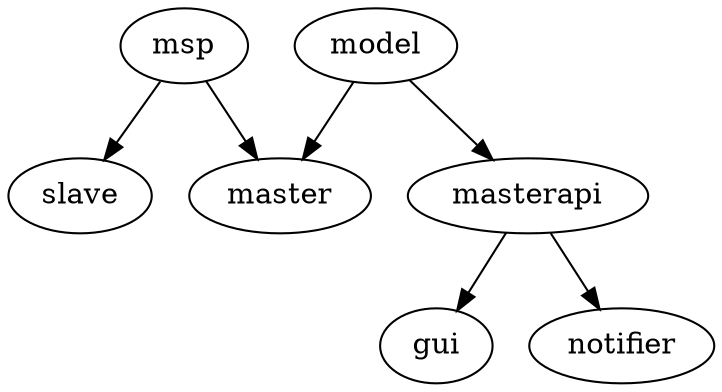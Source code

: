 digraph mongod_states
{
    rankdir=BT;

    msp;
    master;
    masterapi;
    model;
    slave;
    gui;
    notifier;
    
    { rank=max; msp, model } 
    { rank=min; gui, notifier }

    msp -> master;
    msp -> slave;
    model -> master;
    model -> masterapi;
    masterapi -> gui;
    masterapi -> notifier;

}
